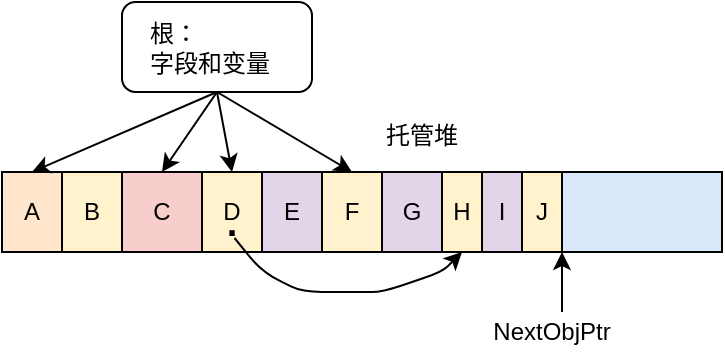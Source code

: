 <mxfile version="13.9.9" type="device"><diagram id="MdW5znwwsVFWy2X1LMuZ" name="第 1 页"><mxGraphModel dx="632" dy="555" grid="1" gridSize="10" guides="1" tooltips="1" connect="1" arrows="1" fold="1" page="1" pageScale="1" pageWidth="827" pageHeight="1169" math="0" shadow="0"><root><mxCell id="0"/><mxCell id="1" parent="0"/><mxCell id="P5lW9tbwBjJaJNHwM_pW-1" value="" style="rounded=0;whiteSpace=wrap;html=1;fillColor=#dae8fc;" vertex="1" parent="1"><mxGeometry x="190" y="240" width="360" height="40" as="geometry"/></mxCell><mxCell id="P5lW9tbwBjJaJNHwM_pW-2" value="A" style="rounded=0;whiteSpace=wrap;html=1;fillColor=#ffe6cc;" vertex="1" parent="1"><mxGeometry x="190" y="240" width="30" height="40" as="geometry"/></mxCell><mxCell id="P5lW9tbwBjJaJNHwM_pW-3" value="B" style="rounded=0;whiteSpace=wrap;html=1;fillColor=#fff2cc;" vertex="1" parent="1"><mxGeometry x="220" y="240" width="30" height="40" as="geometry"/></mxCell><mxCell id="P5lW9tbwBjJaJNHwM_pW-4" value="C" style="rounded=0;whiteSpace=wrap;html=1;fillColor=#f8cecc;" vertex="1" parent="1"><mxGeometry x="250" y="240" width="40" height="40" as="geometry"/></mxCell><mxCell id="P5lW9tbwBjJaJNHwM_pW-5" value="" style="endArrow=classic;html=1;entryX=1;entryY=1;entryDx=0;entryDy=0;" edge="1" parent="1" target="P5lW9tbwBjJaJNHwM_pW-14"><mxGeometry width="50" height="50" relative="1" as="geometry"><mxPoint x="470" y="310" as="sourcePoint"/><mxPoint x="670" y="330" as="targetPoint"/><Array as="points"/></mxGeometry></mxCell><mxCell id="P5lW9tbwBjJaJNHwM_pW-6" value="NextObjPtr" style="text;html=1;strokeColor=none;fillColor=none;align=center;verticalAlign=middle;whiteSpace=wrap;rounded=0;" vertex="1" parent="1"><mxGeometry x="430" y="310" width="70" height="20" as="geometry"/></mxCell><mxCell id="P5lW9tbwBjJaJNHwM_pW-7" value="D" style="rounded=0;whiteSpace=wrap;html=1;fillColor=#fff2cc;" vertex="1" parent="1"><mxGeometry x="290" y="240" width="30" height="40" as="geometry"/></mxCell><mxCell id="P5lW9tbwBjJaJNHwM_pW-8" value="E" style="rounded=0;whiteSpace=wrap;html=1;fillColor=#e1d5e7;" vertex="1" parent="1"><mxGeometry x="320" y="240" width="30" height="40" as="geometry"/></mxCell><mxCell id="P5lW9tbwBjJaJNHwM_pW-9" value="F" style="rounded=0;whiteSpace=wrap;html=1;fillColor=#fff2cc;" vertex="1" parent="1"><mxGeometry x="350" y="240" width="30" height="40" as="geometry"/></mxCell><mxCell id="P5lW9tbwBjJaJNHwM_pW-10" value="H" style="rounded=0;whiteSpace=wrap;html=1;fillColor=#fff2cc;" vertex="1" parent="1"><mxGeometry x="410" y="240" width="20" height="40" as="geometry"/></mxCell><mxCell id="P5lW9tbwBjJaJNHwM_pW-11" value="G" style="rounded=0;whiteSpace=wrap;html=1;fillColor=#e1d5e7;" vertex="1" parent="1"><mxGeometry x="380" y="240" width="30" height="40" as="geometry"/></mxCell><mxCell id="P5lW9tbwBjJaJNHwM_pW-13" value="I" style="rounded=0;whiteSpace=wrap;html=1;fillColor=#e1d5e7;" vertex="1" parent="1"><mxGeometry x="430" y="240" width="20" height="40" as="geometry"/></mxCell><mxCell id="P5lW9tbwBjJaJNHwM_pW-14" value="J" style="rounded=0;whiteSpace=wrap;html=1;fillColor=#fff2cc;" vertex="1" parent="1"><mxGeometry x="450" y="240" width="20" height="40" as="geometry"/></mxCell><mxCell id="P5lW9tbwBjJaJNHwM_pW-16" value="&lt;b&gt;&lt;font style=&quot;font-size: 19px&quot;&gt;·&lt;/font&gt;&lt;/b&gt;" style="text;html=1;strokeColor=none;fillColor=none;align=center;verticalAlign=middle;whiteSpace=wrap;rounded=0;" vertex="1" parent="1"><mxGeometry x="302.5" y="268" width="5" height="5" as="geometry"/></mxCell><mxCell id="P5lW9tbwBjJaJNHwM_pW-17" value="" style="endArrow=classic;html=1;exitX=0.75;exitY=1;exitDx=0;exitDy=0;entryX=0.5;entryY=1;entryDx=0;entryDy=0;" edge="1" parent="1" source="P5lW9tbwBjJaJNHwM_pW-16" target="P5lW9tbwBjJaJNHwM_pW-10"><mxGeometry width="50" height="50" relative="1" as="geometry"><mxPoint x="390" y="520" as="sourcePoint"/><mxPoint x="440" y="470" as="targetPoint"/><Array as="points"><mxPoint x="320" y="290"/><mxPoint x="340" y="300"/><mxPoint x="360" y="300"/><mxPoint x="380" y="300"/><mxPoint x="410" y="290"/></Array></mxGeometry></mxCell><mxCell id="P5lW9tbwBjJaJNHwM_pW-19" value="" style="rounded=1;whiteSpace=wrap;html=1;strokeColor=#000000;" vertex="1" parent="1"><mxGeometry x="250" y="155" width="95" height="45" as="geometry"/></mxCell><mxCell id="P5lW9tbwBjJaJNHwM_pW-18" value="&lt;div style=&quot;text-align: left&quot;&gt;&lt;span&gt;根：&lt;/span&gt;&lt;/div&gt;&lt;div style=&quot;text-align: left&quot;&gt;&lt;span&gt;字段和变量&lt;/span&gt;&lt;/div&gt;" style="text;html=1;strokeColor=none;fillColor=none;align=center;verticalAlign=middle;whiteSpace=wrap;rounded=0;" vertex="1" parent="1"><mxGeometry x="259" y="162.5" width="70" height="30" as="geometry"/></mxCell><mxCell id="P5lW9tbwBjJaJNHwM_pW-20" value="" style="endArrow=classic;html=1;exitX=0.5;exitY=1;exitDx=0;exitDy=0;entryX=0.5;entryY=0;entryDx=0;entryDy=0;" edge="1" parent="1" source="P5lW9tbwBjJaJNHwM_pW-19" target="P5lW9tbwBjJaJNHwM_pW-2"><mxGeometry width="50" height="50" relative="1" as="geometry"><mxPoint x="280" y="330" as="sourcePoint"/><mxPoint x="190" y="370" as="targetPoint"/></mxGeometry></mxCell><mxCell id="P5lW9tbwBjJaJNHwM_pW-21" value="" style="endArrow=classic;html=1;exitX=0.5;exitY=1;exitDx=0;exitDy=0;entryX=0.5;entryY=0;entryDx=0;entryDy=0;" edge="1" parent="1" source="P5lW9tbwBjJaJNHwM_pW-19" target="P5lW9tbwBjJaJNHwM_pW-4"><mxGeometry width="50" height="50" relative="1" as="geometry"><mxPoint x="307.5" y="210" as="sourcePoint"/><mxPoint x="215" y="250" as="targetPoint"/></mxGeometry></mxCell><mxCell id="P5lW9tbwBjJaJNHwM_pW-22" value="" style="endArrow=classic;html=1;exitX=0.5;exitY=1;exitDx=0;exitDy=0;entryX=0.5;entryY=0;entryDx=0;entryDy=0;" edge="1" parent="1" source="P5lW9tbwBjJaJNHwM_pW-19" target="P5lW9tbwBjJaJNHwM_pW-7"><mxGeometry width="50" height="50" relative="1" as="geometry"><mxPoint x="307.5" y="210" as="sourcePoint"/><mxPoint x="280" y="250" as="targetPoint"/></mxGeometry></mxCell><mxCell id="P5lW9tbwBjJaJNHwM_pW-23" value="" style="endArrow=classic;html=1;exitX=0.5;exitY=1;exitDx=0;exitDy=0;entryX=0.5;entryY=0;entryDx=0;entryDy=0;" edge="1" parent="1" source="P5lW9tbwBjJaJNHwM_pW-19" target="P5lW9tbwBjJaJNHwM_pW-9"><mxGeometry width="50" height="50" relative="1" as="geometry"><mxPoint x="307.5" y="210" as="sourcePoint"/><mxPoint x="315" y="250" as="targetPoint"/></mxGeometry></mxCell><mxCell id="P5lW9tbwBjJaJNHwM_pW-24" value="托管堆" style="text;html=1;strokeColor=none;fillColor=none;align=center;verticalAlign=middle;whiteSpace=wrap;rounded=0;" vertex="1" parent="1"><mxGeometry x="380" y="212" width="40" height="20" as="geometry"/></mxCell></root></mxGraphModel></diagram></mxfile>